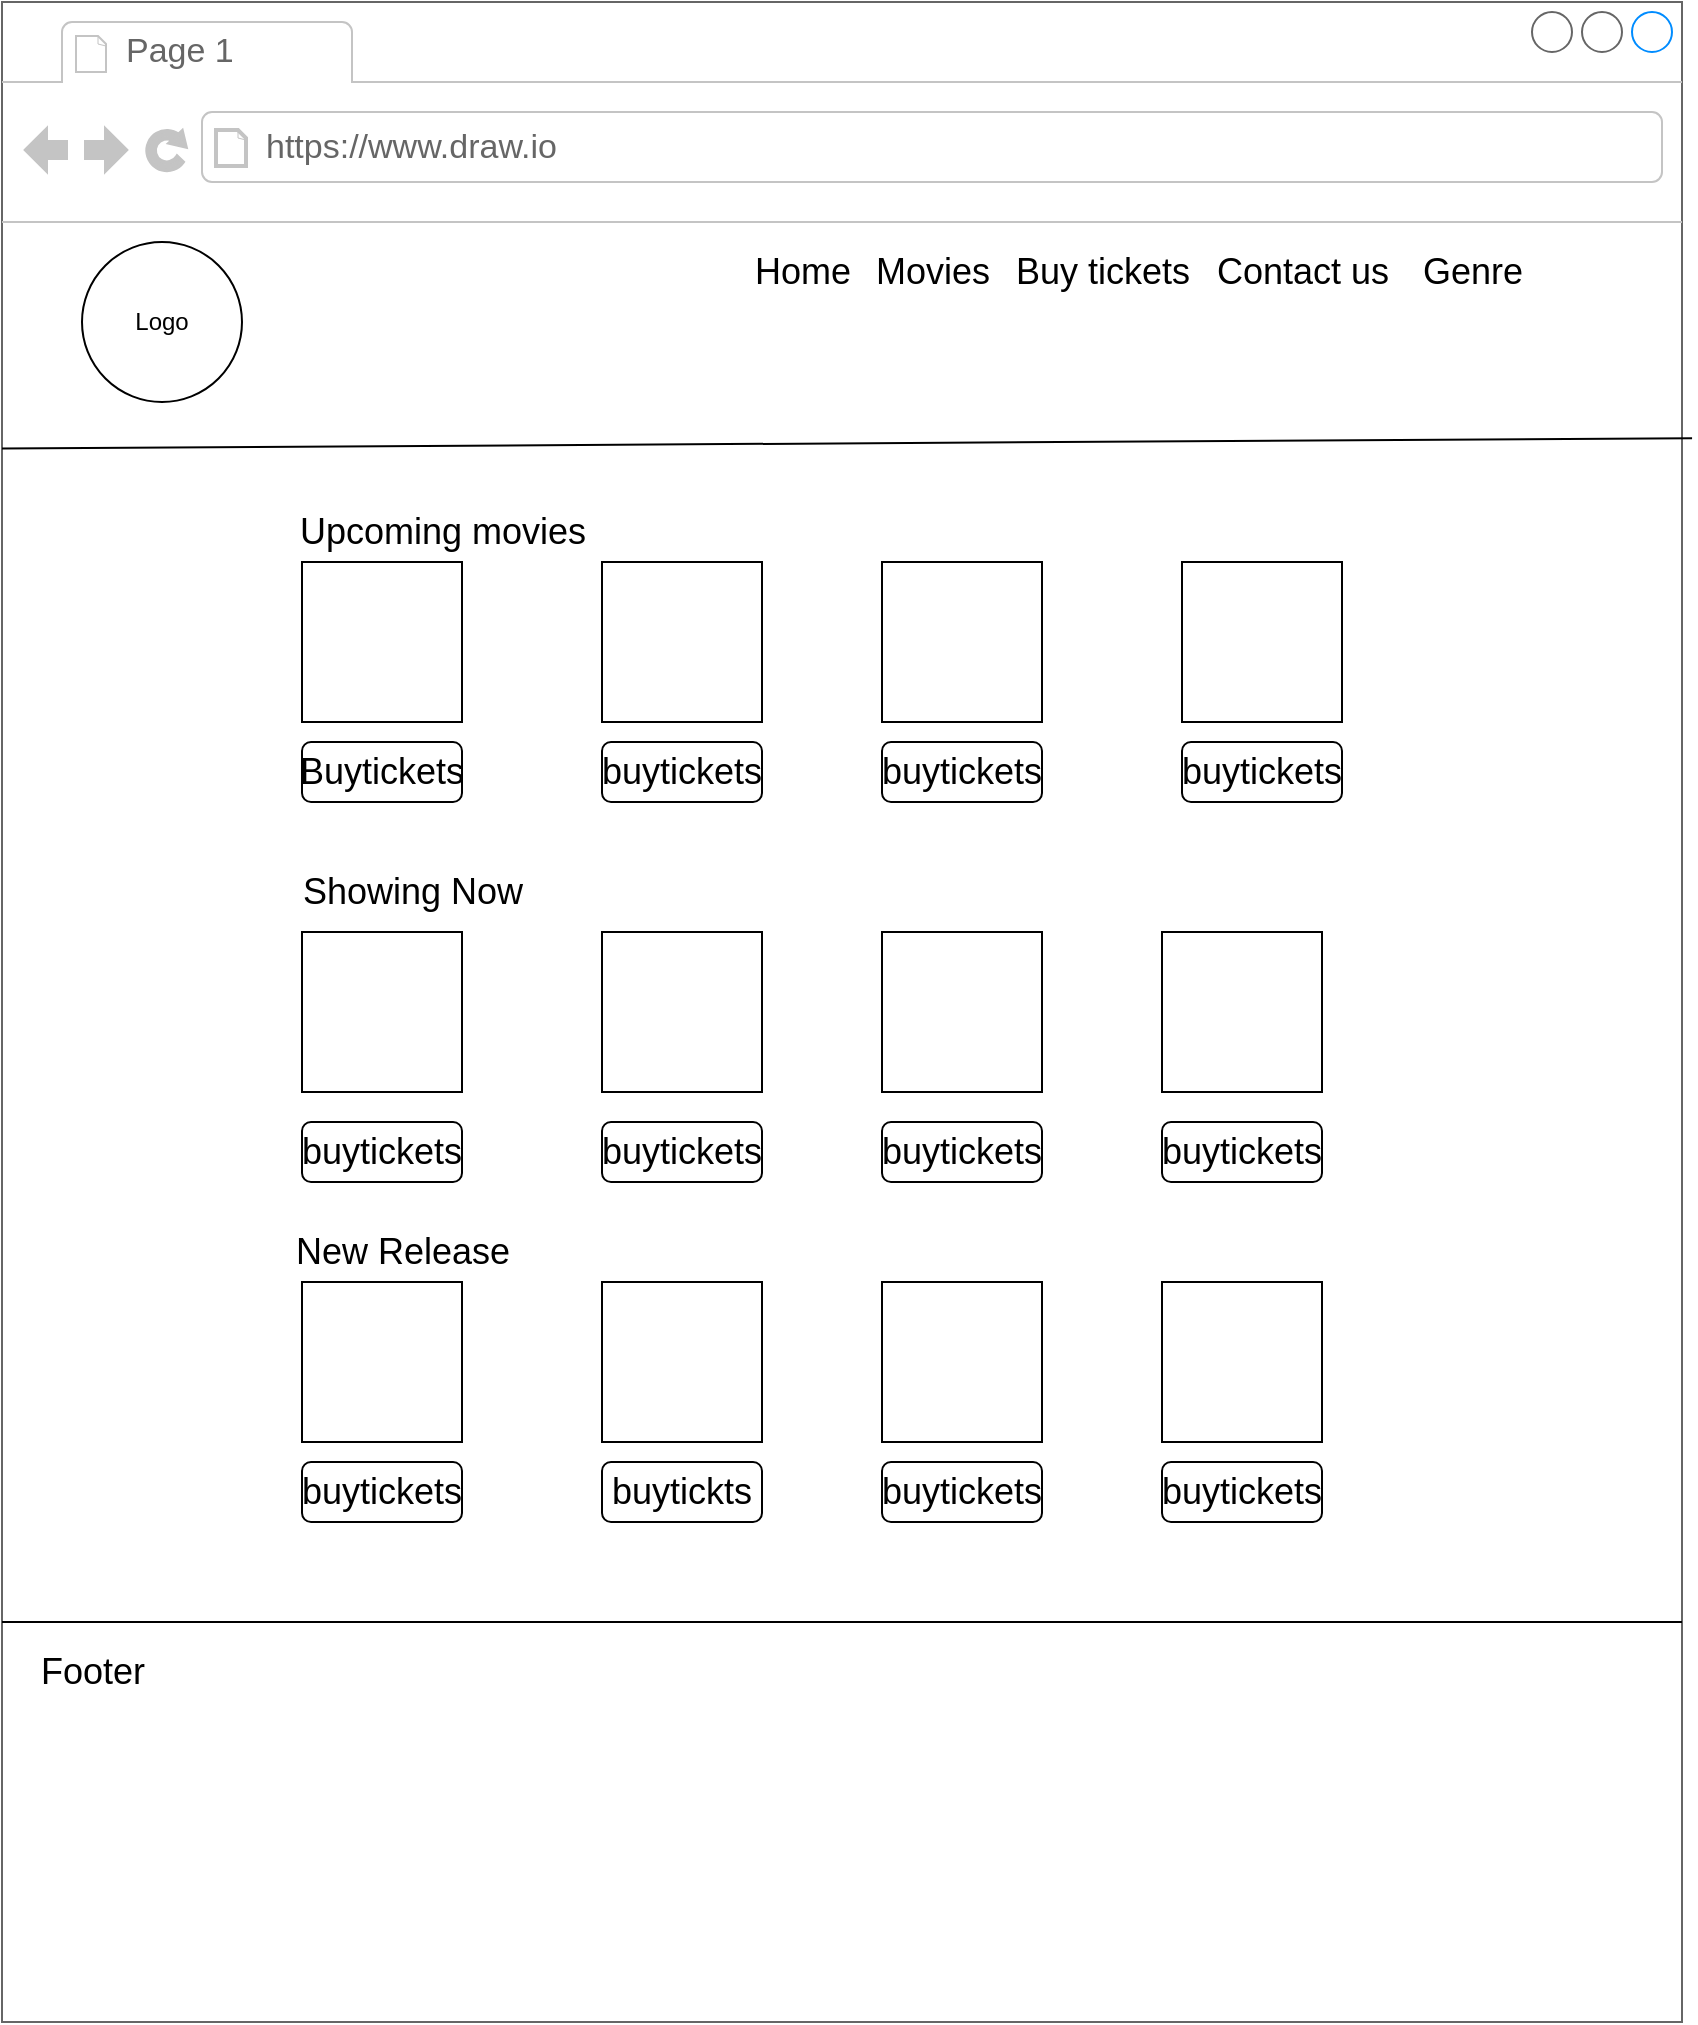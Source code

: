 <mxfile version="13.9.9" type="device"><diagram id="DxsVV59uYNGxYayMx0Fe" name="Page-1"><mxGraphModel dx="2320" dy="840" grid="1" gridSize="10" guides="1" tooltips="1" connect="1" arrows="1" fold="1" page="1" pageScale="1" pageWidth="900" pageHeight="1600" math="0" shadow="0"><root><mxCell id="0"/><mxCell id="1" parent="0"/><mxCell id="O586Mscie1GUtGWTjqJX-1" value="" style="strokeWidth=1;shadow=0;dashed=0;align=center;html=1;shape=mxgraph.mockup.containers.browserWindow;rSize=0;strokeColor=#666666;strokeColor2=#008cff;strokeColor3=#c4c4c4;mainText=,;recursiveResize=0;" vertex="1" parent="1"><mxGeometry x="-10" y="20" width="840" height="1010" as="geometry"/></mxCell><mxCell id="O586Mscie1GUtGWTjqJX-2" value="Page 1" style="strokeWidth=1;shadow=0;dashed=0;align=center;html=1;shape=mxgraph.mockup.containers.anchor;fontSize=17;fontColor=#666666;align=left;" vertex="1" parent="O586Mscie1GUtGWTjqJX-1"><mxGeometry x="60" y="12" width="110" height="26" as="geometry"/></mxCell><mxCell id="O586Mscie1GUtGWTjqJX-3" value="https://www.draw.io" style="strokeWidth=1;shadow=0;dashed=0;align=center;html=1;shape=mxgraph.mockup.containers.anchor;rSize=0;fontSize=17;fontColor=#666666;align=left;" vertex="1" parent="O586Mscie1GUtGWTjqJX-1"><mxGeometry x="130" y="60" width="250" height="26" as="geometry"/></mxCell><mxCell id="O586Mscie1GUtGWTjqJX-4" value="Logo" style="ellipse;whiteSpace=wrap;html=1;aspect=fixed;" vertex="1" parent="O586Mscie1GUtGWTjqJX-1"><mxGeometry x="40" y="120" width="80" height="80" as="geometry"/></mxCell><mxCell id="O586Mscie1GUtGWTjqJX-5" value="Home" style="text;html=1;resizable=0;autosize=1;align=center;verticalAlign=middle;points=[];fillColor=none;strokeColor=none;rounded=0;fontSize=18;" vertex="1" parent="O586Mscie1GUtGWTjqJX-1"><mxGeometry x="370" y="120" width="60" height="30" as="geometry"/></mxCell><mxCell id="O586Mscie1GUtGWTjqJX-6" value="Movies" style="text;html=1;resizable=0;autosize=1;align=center;verticalAlign=middle;points=[];fillColor=none;strokeColor=none;rounded=0;fontSize=18;" vertex="1" parent="O586Mscie1GUtGWTjqJX-1"><mxGeometry x="430" y="120" width="70" height="30" as="geometry"/></mxCell><mxCell id="O586Mscie1GUtGWTjqJX-7" value="Buy tickets" style="text;html=1;resizable=0;autosize=1;align=center;verticalAlign=middle;points=[];fillColor=none;strokeColor=none;rounded=0;fontSize=18;" vertex="1" parent="O586Mscie1GUtGWTjqJX-1"><mxGeometry x="500" y="120" width="100" height="30" as="geometry"/></mxCell><mxCell id="O586Mscie1GUtGWTjqJX-8" value="Contact us" style="text;html=1;resizable=0;autosize=1;align=center;verticalAlign=middle;points=[];fillColor=none;strokeColor=none;rounded=0;fontSize=18;" vertex="1" parent="O586Mscie1GUtGWTjqJX-1"><mxGeometry x="600" y="120" width="100" height="30" as="geometry"/></mxCell><mxCell id="O586Mscie1GUtGWTjqJX-9" value="Genre" style="text;html=1;resizable=0;autosize=1;align=center;verticalAlign=middle;points=[];fillColor=none;strokeColor=none;rounded=0;fontSize=18;" vertex="1" parent="O586Mscie1GUtGWTjqJX-1"><mxGeometry x="700" y="120" width="70" height="30" as="geometry"/></mxCell><mxCell id="O586Mscie1GUtGWTjqJX-12" value="" style="endArrow=none;html=1;fontSize=18;exitX=0;exitY=0.279;exitDx=0;exitDy=0;exitPerimeter=0;entryX=1;entryY=0.279;entryDx=0;entryDy=0;entryPerimeter=0;" edge="1" parent="O586Mscie1GUtGWTjqJX-1"><mxGeometry width="50" height="50" relative="1" as="geometry"><mxPoint y="810.0" as="sourcePoint"/><mxPoint x="840.0" y="810.0" as="targetPoint"/></mxGeometry></mxCell><mxCell id="O586Mscie1GUtGWTjqJX-14" value="" style="whiteSpace=wrap;html=1;aspect=fixed;fontSize=18;" vertex="1" parent="O586Mscie1GUtGWTjqJX-1"><mxGeometry x="150" y="280" width="80" height="80" as="geometry"/></mxCell><mxCell id="O586Mscie1GUtGWTjqJX-15" value="" style="whiteSpace=wrap;html=1;aspect=fixed;fontSize=18;" vertex="1" parent="O586Mscie1GUtGWTjqJX-1"><mxGeometry x="300" y="280" width="80" height="80" as="geometry"/></mxCell><mxCell id="O586Mscie1GUtGWTjqJX-16" value="" style="whiteSpace=wrap;html=1;aspect=fixed;fontSize=18;" vertex="1" parent="O586Mscie1GUtGWTjqJX-1"><mxGeometry x="440" y="280" width="80" height="80" as="geometry"/></mxCell><mxCell id="O586Mscie1GUtGWTjqJX-17" value="" style="whiteSpace=wrap;html=1;aspect=fixed;fontSize=18;" vertex="1" parent="O586Mscie1GUtGWTjqJX-1"><mxGeometry x="590" y="280" width="80" height="80" as="geometry"/></mxCell><mxCell id="O586Mscie1GUtGWTjqJX-18" value="" style="whiteSpace=wrap;html=1;aspect=fixed;fontSize=18;" vertex="1" parent="O586Mscie1GUtGWTjqJX-1"><mxGeometry x="150" y="465" width="80" height="80" as="geometry"/></mxCell><mxCell id="O586Mscie1GUtGWTjqJX-19" value="" style="whiteSpace=wrap;html=1;aspect=fixed;fontSize=18;" vertex="1" parent="O586Mscie1GUtGWTjqJX-1"><mxGeometry x="300" y="465" width="80" height="80" as="geometry"/></mxCell><mxCell id="O586Mscie1GUtGWTjqJX-20" value="" style="whiteSpace=wrap;html=1;aspect=fixed;fontSize=18;" vertex="1" parent="O586Mscie1GUtGWTjqJX-1"><mxGeometry x="440" y="465" width="80" height="80" as="geometry"/></mxCell><mxCell id="O586Mscie1GUtGWTjqJX-21" value="" style="whiteSpace=wrap;html=1;aspect=fixed;fontSize=18;" vertex="1" parent="O586Mscie1GUtGWTjqJX-1"><mxGeometry x="580" y="465" width="80" height="80" as="geometry"/></mxCell><mxCell id="O586Mscie1GUtGWTjqJX-22" value="" style="whiteSpace=wrap;html=1;aspect=fixed;fontSize=18;" vertex="1" parent="O586Mscie1GUtGWTjqJX-1"><mxGeometry x="150" y="640" width="80" height="80" as="geometry"/></mxCell><mxCell id="O586Mscie1GUtGWTjqJX-23" value="" style="whiteSpace=wrap;html=1;aspect=fixed;fontSize=18;" vertex="1" parent="O586Mscie1GUtGWTjqJX-1"><mxGeometry x="300" y="640" width="80" height="80" as="geometry"/></mxCell><mxCell id="O586Mscie1GUtGWTjqJX-24" value="" style="whiteSpace=wrap;html=1;aspect=fixed;fontSize=18;" vertex="1" parent="O586Mscie1GUtGWTjqJX-1"><mxGeometry x="440" y="640" width="80" height="80" as="geometry"/></mxCell><mxCell id="O586Mscie1GUtGWTjqJX-25" value="" style="whiteSpace=wrap;html=1;aspect=fixed;fontSize=18;" vertex="1" parent="O586Mscie1GUtGWTjqJX-1"><mxGeometry x="580" y="640" width="80" height="80" as="geometry"/></mxCell><mxCell id="O586Mscie1GUtGWTjqJX-26" value="Footer" style="text;html=1;resizable=0;autosize=1;align=center;verticalAlign=middle;points=[];fillColor=none;strokeColor=none;rounded=0;fontSize=18;" vertex="1" parent="O586Mscie1GUtGWTjqJX-1"><mxGeometry x="10" y="820" width="70" height="30" as="geometry"/></mxCell><mxCell id="O586Mscie1GUtGWTjqJX-27" value="Upcoming movies" style="text;html=1;resizable=0;autosize=1;align=center;verticalAlign=middle;points=[];fillColor=none;strokeColor=none;rounded=0;fontSize=18;" vertex="1" parent="O586Mscie1GUtGWTjqJX-1"><mxGeometry x="140" y="250" width="160" height="30" as="geometry"/></mxCell><mxCell id="O586Mscie1GUtGWTjqJX-28" value="Showing Now" style="text;html=1;resizable=0;autosize=1;align=center;verticalAlign=middle;points=[];fillColor=none;strokeColor=none;rounded=0;fontSize=18;" vertex="1" parent="O586Mscie1GUtGWTjqJX-1"><mxGeometry x="140" y="430" width="130" height="30" as="geometry"/></mxCell><mxCell id="O586Mscie1GUtGWTjqJX-29" value="New Release" style="text;html=1;resizable=0;autosize=1;align=center;verticalAlign=middle;points=[];fillColor=none;strokeColor=none;rounded=0;fontSize=18;" vertex="1" parent="O586Mscie1GUtGWTjqJX-1"><mxGeometry x="140" y="610" width="120" height="30" as="geometry"/></mxCell><mxCell id="O586Mscie1GUtGWTjqJX-31" value="Buytickets" style="rounded=1;whiteSpace=wrap;html=1;fontSize=18;" vertex="1" parent="O586Mscie1GUtGWTjqJX-1"><mxGeometry x="150" y="370" width="80" height="30" as="geometry"/></mxCell><mxCell id="O586Mscie1GUtGWTjqJX-32" value="buytickets" style="rounded=1;whiteSpace=wrap;html=1;fontSize=18;" vertex="1" parent="O586Mscie1GUtGWTjqJX-1"><mxGeometry x="300" y="370" width="80" height="30" as="geometry"/></mxCell><mxCell id="O586Mscie1GUtGWTjqJX-33" value="buytickets" style="rounded=1;whiteSpace=wrap;html=1;fontSize=18;" vertex="1" parent="O586Mscie1GUtGWTjqJX-1"><mxGeometry x="440" y="370" width="80" height="30" as="geometry"/></mxCell><mxCell id="O586Mscie1GUtGWTjqJX-34" value="buytickets" style="rounded=1;whiteSpace=wrap;html=1;fontSize=18;" vertex="1" parent="O586Mscie1GUtGWTjqJX-1"><mxGeometry x="590" y="370" width="80" height="30" as="geometry"/></mxCell><mxCell id="O586Mscie1GUtGWTjqJX-35" value="buytickets" style="rounded=1;whiteSpace=wrap;html=1;fontSize=18;" vertex="1" parent="O586Mscie1GUtGWTjqJX-1"><mxGeometry x="580" y="560" width="80" height="30" as="geometry"/></mxCell><mxCell id="O586Mscie1GUtGWTjqJX-36" value="buytickets" style="rounded=1;whiteSpace=wrap;html=1;fontSize=18;" vertex="1" parent="O586Mscie1GUtGWTjqJX-1"><mxGeometry x="440" y="560" width="80" height="30" as="geometry"/></mxCell><mxCell id="O586Mscie1GUtGWTjqJX-37" value="buytickets" style="rounded=1;whiteSpace=wrap;html=1;fontSize=18;" vertex="1" parent="O586Mscie1GUtGWTjqJX-1"><mxGeometry x="300" y="560" width="80" height="30" as="geometry"/></mxCell><mxCell id="O586Mscie1GUtGWTjqJX-38" value="buytickets" style="rounded=1;whiteSpace=wrap;html=1;fontSize=18;" vertex="1" parent="O586Mscie1GUtGWTjqJX-1"><mxGeometry x="150" y="560" width="80" height="30" as="geometry"/></mxCell><mxCell id="O586Mscie1GUtGWTjqJX-39" value="buytickets" style="rounded=1;whiteSpace=wrap;html=1;fontSize=18;" vertex="1" parent="O586Mscie1GUtGWTjqJX-1"><mxGeometry x="150" y="730" width="80" height="30" as="geometry"/></mxCell><mxCell id="O586Mscie1GUtGWTjqJX-40" value="buytickts" style="rounded=1;whiteSpace=wrap;html=1;fontSize=18;" vertex="1" parent="O586Mscie1GUtGWTjqJX-1"><mxGeometry x="300" y="730" width="80" height="30" as="geometry"/></mxCell><mxCell id="O586Mscie1GUtGWTjqJX-41" value="buytickets" style="rounded=1;whiteSpace=wrap;html=1;fontSize=18;" vertex="1" parent="O586Mscie1GUtGWTjqJX-1"><mxGeometry x="440" y="730" width="80" height="30" as="geometry"/></mxCell><mxCell id="O586Mscie1GUtGWTjqJX-42" value="buytickets" style="rounded=1;whiteSpace=wrap;html=1;fontSize=18;" vertex="1" parent="O586Mscie1GUtGWTjqJX-1"><mxGeometry x="580" y="730" width="80" height="30" as="geometry"/></mxCell><mxCell id="O586Mscie1GUtGWTjqJX-11" value="" style="endArrow=none;html=1;fontSize=18;exitX=0;exitY=0.221;exitDx=0;exitDy=0;exitPerimeter=0;entryX=1.006;entryY=0.216;entryDx=0;entryDy=0;entryPerimeter=0;" edge="1" parent="1" source="O586Mscie1GUtGWTjqJX-1" target="O586Mscie1GUtGWTjqJX-1"><mxGeometry width="50" height="50" relative="1" as="geometry"><mxPoint x="410" y="400" as="sourcePoint"/><mxPoint x="460" y="350" as="targetPoint"/></mxGeometry></mxCell></root></mxGraphModel></diagram></mxfile>